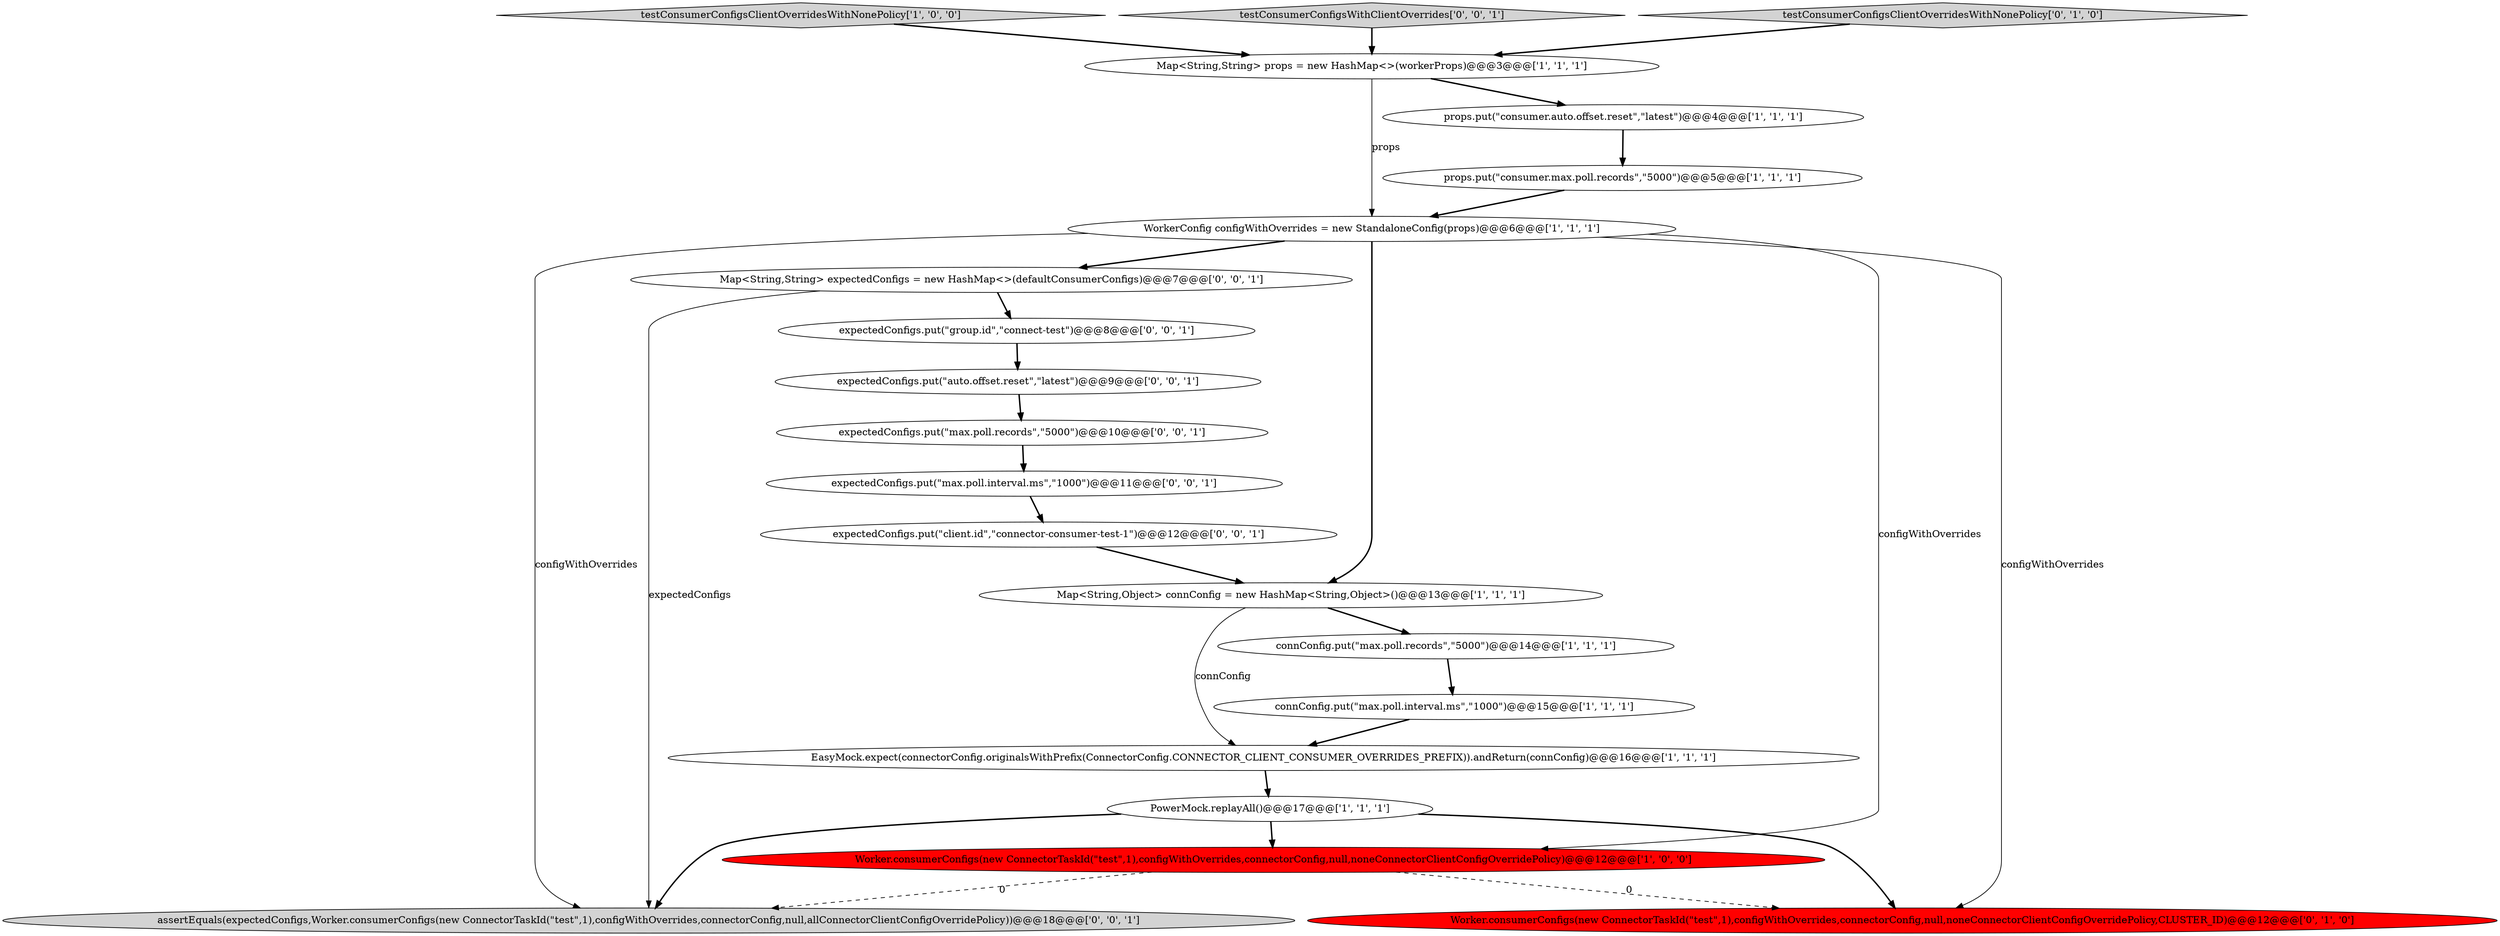 digraph {
4 [style = filled, label = "Worker.consumerConfigs(new ConnectorTaskId(\"test\",1),configWithOverrides,connectorConfig,null,noneConnectorClientConfigOverridePolicy)@@@12@@@['1', '0', '0']", fillcolor = red, shape = ellipse image = "AAA1AAABBB1BBB"];
18 [style = filled, label = "expectedConfigs.put(\"client.id\",\"connector-consumer-test-1\")@@@12@@@['0', '0', '1']", fillcolor = white, shape = ellipse image = "AAA0AAABBB3BBB"];
7 [style = filled, label = "props.put(\"consumer.max.poll.records\",\"5000\")@@@5@@@['1', '1', '1']", fillcolor = white, shape = ellipse image = "AAA0AAABBB1BBB"];
5 [style = filled, label = "WorkerConfig configWithOverrides = new StandaloneConfig(props)@@@6@@@['1', '1', '1']", fillcolor = white, shape = ellipse image = "AAA0AAABBB1BBB"];
8 [style = filled, label = "connConfig.put(\"max.poll.records\",\"5000\")@@@14@@@['1', '1', '1']", fillcolor = white, shape = ellipse image = "AAA0AAABBB1BBB"];
13 [style = filled, label = "expectedConfigs.put(\"max.poll.interval.ms\",\"1000\")@@@11@@@['0', '0', '1']", fillcolor = white, shape = ellipse image = "AAA0AAABBB3BBB"];
14 [style = filled, label = "Map<String,String> expectedConfigs = new HashMap<>(defaultConsumerConfigs)@@@7@@@['0', '0', '1']", fillcolor = white, shape = ellipse image = "AAA0AAABBB3BBB"];
20 [style = filled, label = "expectedConfigs.put(\"max.poll.records\",\"5000\")@@@10@@@['0', '0', '1']", fillcolor = white, shape = ellipse image = "AAA0AAABBB3BBB"];
2 [style = filled, label = "connConfig.put(\"max.poll.interval.ms\",\"1000\")@@@15@@@['1', '1', '1']", fillcolor = white, shape = ellipse image = "AAA0AAABBB1BBB"];
17 [style = filled, label = "expectedConfigs.put(\"group.id\",\"connect-test\")@@@8@@@['0', '0', '1']", fillcolor = white, shape = ellipse image = "AAA0AAABBB3BBB"];
16 [style = filled, label = "assertEquals(expectedConfigs,Worker.consumerConfigs(new ConnectorTaskId(\"test\",1),configWithOverrides,connectorConfig,null,allConnectorClientConfigOverridePolicy))@@@18@@@['0', '0', '1']", fillcolor = lightgray, shape = ellipse image = "AAA0AAABBB3BBB"];
0 [style = filled, label = "testConsumerConfigsClientOverridesWithNonePolicy['1', '0', '0']", fillcolor = lightgray, shape = diamond image = "AAA0AAABBB1BBB"];
6 [style = filled, label = "PowerMock.replayAll()@@@17@@@['1', '1', '1']", fillcolor = white, shape = ellipse image = "AAA0AAABBB1BBB"];
3 [style = filled, label = "EasyMock.expect(connectorConfig.originalsWithPrefix(ConnectorConfig.CONNECTOR_CLIENT_CONSUMER_OVERRIDES_PREFIX)).andReturn(connConfig)@@@16@@@['1', '1', '1']", fillcolor = white, shape = ellipse image = "AAA0AAABBB1BBB"];
9 [style = filled, label = "Map<String,String> props = new HashMap<>(workerProps)@@@3@@@['1', '1', '1']", fillcolor = white, shape = ellipse image = "AAA0AAABBB1BBB"];
10 [style = filled, label = "Map<String,Object> connConfig = new HashMap<String,Object>()@@@13@@@['1', '1', '1']", fillcolor = white, shape = ellipse image = "AAA0AAABBB1BBB"];
15 [style = filled, label = "expectedConfigs.put(\"auto.offset.reset\",\"latest\")@@@9@@@['0', '0', '1']", fillcolor = white, shape = ellipse image = "AAA0AAABBB3BBB"];
11 [style = filled, label = "Worker.consumerConfigs(new ConnectorTaskId(\"test\",1),configWithOverrides,connectorConfig,null,noneConnectorClientConfigOverridePolicy,CLUSTER_ID)@@@12@@@['0', '1', '0']", fillcolor = red, shape = ellipse image = "AAA1AAABBB2BBB"];
1 [style = filled, label = "props.put(\"consumer.auto.offset.reset\",\"latest\")@@@4@@@['1', '1', '1']", fillcolor = white, shape = ellipse image = "AAA0AAABBB1BBB"];
19 [style = filled, label = "testConsumerConfigsWithClientOverrides['0', '0', '1']", fillcolor = lightgray, shape = diamond image = "AAA0AAABBB3BBB"];
12 [style = filled, label = "testConsumerConfigsClientOverridesWithNonePolicy['0', '1', '0']", fillcolor = lightgray, shape = diamond image = "AAA0AAABBB2BBB"];
5->10 [style = bold, label=""];
5->11 [style = solid, label="configWithOverrides"];
9->5 [style = solid, label="props"];
0->9 [style = bold, label=""];
20->13 [style = bold, label=""];
4->16 [style = dashed, label="0"];
10->3 [style = solid, label="connConfig"];
2->3 [style = bold, label=""];
3->6 [style = bold, label=""];
14->17 [style = bold, label=""];
5->14 [style = bold, label=""];
12->9 [style = bold, label=""];
1->7 [style = bold, label=""];
14->16 [style = solid, label="expectedConfigs"];
6->4 [style = bold, label=""];
7->5 [style = bold, label=""];
5->4 [style = solid, label="configWithOverrides"];
10->8 [style = bold, label=""];
8->2 [style = bold, label=""];
18->10 [style = bold, label=""];
19->9 [style = bold, label=""];
6->16 [style = bold, label=""];
15->20 [style = bold, label=""];
6->11 [style = bold, label=""];
17->15 [style = bold, label=""];
5->16 [style = solid, label="configWithOverrides"];
4->11 [style = dashed, label="0"];
9->1 [style = bold, label=""];
13->18 [style = bold, label=""];
}
